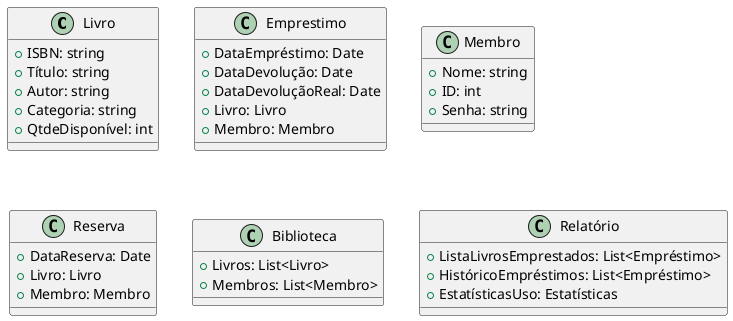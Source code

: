 @startuml DiagramaDeClasse
    class Livro{
        + ISBN: string
        + Título: string
        + Autor: string
        + Categoria: string
        + QtdeDisponível: int
    }
    class Emprestimo{
        + DataEmpréstimo: Date
        + DataDevolução: Date
        + DataDevoluçãoReal: Date
        + Livro: Livro
        + Membro: Membro
    }
    class Membro{
        + Nome: string
        + ID: int
        + Senha: string
    }
    class Reserva{
        + DataReserva: Date
        + Livro: Livro
        + Membro: Membro
    }
    class Biblioteca{
        + Livros: List<Livro>
        + Membros: List<Membro>
    }
    class Relatório{
        + ListaLivrosEmprestados: List<Empréstimo>
        + HistóricoEmpréstimos: List<Empréstimo>
        + EstatísticasUso: Estatísticas
    }


@enduml


